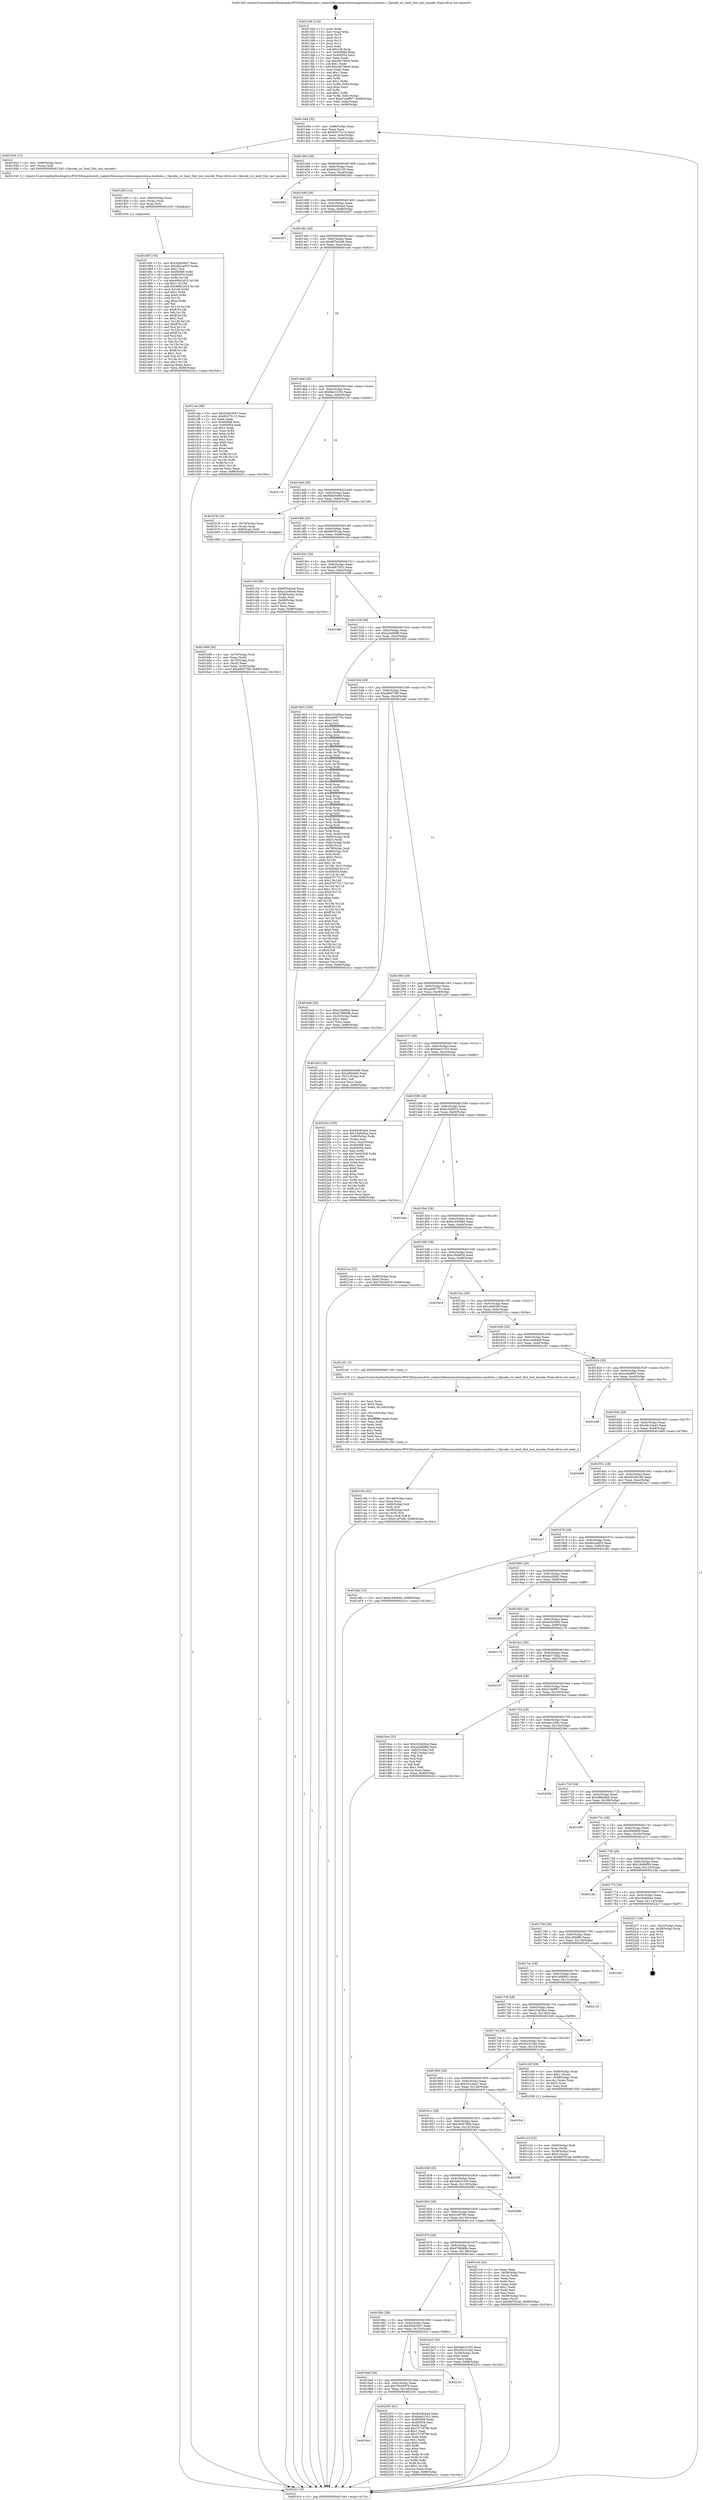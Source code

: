 digraph "0x4013d0" {
  label = "0x4013d0 (/mnt/c/Users/mathe/Desktop/tcc/POCII/binaries/extr_radare2librasmarchxtensagnuxtensa-modules.c_Opcode_rsr_lend_Slot_inst_encode_Final-ollvm.out::main(0))"
  labelloc = "t"
  node[shape=record]

  Entry [label="",width=0.3,height=0.3,shape=circle,fillcolor=black,style=filled]
  "0x401444" [label="{
     0x401444 [32]\l
     | [instrs]\l
     &nbsp;&nbsp;0x401444 \<+6\>: mov -0x88(%rbp),%eax\l
     &nbsp;&nbsp;0x40144a \<+2\>: mov %eax,%ecx\l
     &nbsp;&nbsp;0x40144c \<+6\>: sub $0x82475115,%ecx\l
     &nbsp;&nbsp;0x401452 \<+6\>: mov %eax,-0x9c(%rbp)\l
     &nbsp;&nbsp;0x401458 \<+6\>: mov %ecx,-0xa0(%rbp)\l
     &nbsp;&nbsp;0x40145e \<+6\>: je 0000000000401d44 \<main+0x974\>\l
  }"]
  "0x401d44" [label="{
     0x401d44 [12]\l
     | [instrs]\l
     &nbsp;&nbsp;0x401d44 \<+4\>: mov -0x60(%rbp),%rax\l
     &nbsp;&nbsp;0x401d48 \<+3\>: mov (%rax),%rdi\l
     &nbsp;&nbsp;0x401d4b \<+5\>: call 0000000000401240 \<Opcode_rsr_lend_Slot_inst_encode\>\l
     | [calls]\l
     &nbsp;&nbsp;0x401240 \{1\} (/mnt/c/Users/mathe/Desktop/tcc/POCII/binaries/extr_radare2librasmarchxtensagnuxtensa-modules.c_Opcode_rsr_lend_Slot_inst_encode_Final-ollvm.out::Opcode_rsr_lend_Slot_inst_encode)\l
  }"]
  "0x401464" [label="{
     0x401464 [28]\l
     | [instrs]\l
     &nbsp;&nbsp;0x401464 \<+5\>: jmp 0000000000401469 \<main+0x99\>\l
     &nbsp;&nbsp;0x401469 \<+6\>: mov -0x9c(%rbp),%eax\l
     &nbsp;&nbsp;0x40146f \<+5\>: sub $0x83a35150,%eax\l
     &nbsp;&nbsp;0x401474 \<+6\>: mov %eax,-0xa4(%rbp)\l
     &nbsp;&nbsp;0x40147a \<+6\>: je 0000000000402002 \<main+0xc32\>\l
  }"]
  Exit [label="",width=0.3,height=0.3,shape=circle,fillcolor=black,style=filled,peripheries=2]
  "0x402002" [label="{
     0x402002\l
  }", style=dashed]
  "0x401480" [label="{
     0x401480 [28]\l
     | [instrs]\l
     &nbsp;&nbsp;0x401480 \<+5\>: jmp 0000000000401485 \<main+0xb5\>\l
     &nbsp;&nbsp;0x401485 \<+6\>: mov -0x9c(%rbp),%eax\l
     &nbsp;&nbsp;0x40148b \<+5\>: sub $0x83e9cba4,%eax\l
     &nbsp;&nbsp;0x401490 \<+6\>: mov %eax,-0xa8(%rbp)\l
     &nbsp;&nbsp;0x401496 \<+6\>: je 0000000000402407 \<main+0x1037\>\l
  }"]
  "0x4018c4" [label="{
     0x4018c4\l
  }", style=dashed]
  "0x402407" [label="{
     0x402407\l
  }", style=dashed]
  "0x40149c" [label="{
     0x40149c [28]\l
     | [instrs]\l
     &nbsp;&nbsp;0x40149c \<+5\>: jmp 00000000004014a1 \<main+0xd1\>\l
     &nbsp;&nbsp;0x4014a1 \<+6\>: mov -0x9c(%rbp),%eax\l
     &nbsp;&nbsp;0x4014a7 \<+5\>: sub $0x8f7b42e0,%eax\l
     &nbsp;&nbsp;0x4014ac \<+6\>: mov %eax,-0xac(%rbp)\l
     &nbsp;&nbsp;0x4014b2 \<+6\>: je 0000000000401cee \<main+0x91e\>\l
  }"]
  "0x402203" [label="{
     0x402203 [91]\l
     | [instrs]\l
     &nbsp;&nbsp;0x402203 \<+5\>: mov $0x83e9cba4,%eax\l
     &nbsp;&nbsp;0x402208 \<+5\>: mov $0xbbe51553,%ecx\l
     &nbsp;&nbsp;0x40220d \<+7\>: mov 0x405068,%edx\l
     &nbsp;&nbsp;0x402214 \<+7\>: mov 0x405054,%esi\l
     &nbsp;&nbsp;0x40221b \<+2\>: mov %edx,%edi\l
     &nbsp;&nbsp;0x40221d \<+6\>: add $0x1573f796,%edi\l
     &nbsp;&nbsp;0x402223 \<+3\>: sub $0x1,%edi\l
     &nbsp;&nbsp;0x402226 \<+6\>: sub $0x1573f796,%edi\l
     &nbsp;&nbsp;0x40222c \<+3\>: imul %edi,%edx\l
     &nbsp;&nbsp;0x40222f \<+3\>: and $0x1,%edx\l
     &nbsp;&nbsp;0x402232 \<+3\>: cmp $0x0,%edx\l
     &nbsp;&nbsp;0x402235 \<+4\>: sete %r8b\l
     &nbsp;&nbsp;0x402239 \<+3\>: cmp $0xa,%esi\l
     &nbsp;&nbsp;0x40223c \<+4\>: setl %r9b\l
     &nbsp;&nbsp;0x402240 \<+3\>: mov %r8b,%r10b\l
     &nbsp;&nbsp;0x402243 \<+3\>: and %r9b,%r10b\l
     &nbsp;&nbsp;0x402246 \<+3\>: xor %r9b,%r8b\l
     &nbsp;&nbsp;0x402249 \<+3\>: or %r8b,%r10b\l
     &nbsp;&nbsp;0x40224c \<+4\>: test $0x1,%r10b\l
     &nbsp;&nbsp;0x402250 \<+3\>: cmovne %ecx,%eax\l
     &nbsp;&nbsp;0x402253 \<+6\>: mov %eax,-0x88(%rbp)\l
     &nbsp;&nbsp;0x402259 \<+5\>: jmp 000000000040241c \<main+0x104c\>\l
  }"]
  "0x401cee" [label="{
     0x401cee [86]\l
     | [instrs]\l
     &nbsp;&nbsp;0x401cee \<+5\>: mov $0x52bb3647,%eax\l
     &nbsp;&nbsp;0x401cf3 \<+5\>: mov $0x82475115,%ecx\l
     &nbsp;&nbsp;0x401cf8 \<+2\>: xor %edx,%edx\l
     &nbsp;&nbsp;0x401cfa \<+7\>: mov 0x405068,%esi\l
     &nbsp;&nbsp;0x401d01 \<+7\>: mov 0x405054,%edi\l
     &nbsp;&nbsp;0x401d08 \<+3\>: sub $0x1,%edx\l
     &nbsp;&nbsp;0x401d0b \<+3\>: mov %esi,%r8d\l
     &nbsp;&nbsp;0x401d0e \<+3\>: add %edx,%r8d\l
     &nbsp;&nbsp;0x401d11 \<+4\>: imul %r8d,%esi\l
     &nbsp;&nbsp;0x401d15 \<+3\>: and $0x1,%esi\l
     &nbsp;&nbsp;0x401d18 \<+3\>: cmp $0x0,%esi\l
     &nbsp;&nbsp;0x401d1b \<+4\>: sete %r9b\l
     &nbsp;&nbsp;0x401d1f \<+3\>: cmp $0xa,%edi\l
     &nbsp;&nbsp;0x401d22 \<+4\>: setl %r10b\l
     &nbsp;&nbsp;0x401d26 \<+3\>: mov %r9b,%r11b\l
     &nbsp;&nbsp;0x401d29 \<+3\>: and %r10b,%r11b\l
     &nbsp;&nbsp;0x401d2c \<+3\>: xor %r10b,%r9b\l
     &nbsp;&nbsp;0x401d2f \<+3\>: or %r9b,%r11b\l
     &nbsp;&nbsp;0x401d32 \<+4\>: test $0x1,%r11b\l
     &nbsp;&nbsp;0x401d36 \<+3\>: cmovne %ecx,%eax\l
     &nbsp;&nbsp;0x401d39 \<+6\>: mov %eax,-0x88(%rbp)\l
     &nbsp;&nbsp;0x401d3f \<+5\>: jmp 000000000040241c \<main+0x104c\>\l
  }"]
  "0x4014b8" [label="{
     0x4014b8 [28]\l
     | [instrs]\l
     &nbsp;&nbsp;0x4014b8 \<+5\>: jmp 00000000004014bd \<main+0xed\>\l
     &nbsp;&nbsp;0x4014bd \<+6\>: mov -0x9c(%rbp),%eax\l
     &nbsp;&nbsp;0x4014c3 \<+5\>: sub $0x9ab12352,%eax\l
     &nbsp;&nbsp;0x4014c8 \<+6\>: mov %eax,-0xb0(%rbp)\l
     &nbsp;&nbsp;0x4014ce \<+6\>: je 0000000000402116 \<main+0xd46\>\l
  }"]
  "0x4018a8" [label="{
     0x4018a8 [28]\l
     | [instrs]\l
     &nbsp;&nbsp;0x4018a8 \<+5\>: jmp 00000000004018ad \<main+0x4dd\>\l
     &nbsp;&nbsp;0x4018ad \<+6\>: mov -0x9c(%rbp),%eax\l
     &nbsp;&nbsp;0x4018b3 \<+5\>: sub $0x7843d479,%eax\l
     &nbsp;&nbsp;0x4018b8 \<+6\>: mov %eax,-0x140(%rbp)\l
     &nbsp;&nbsp;0x4018be \<+6\>: je 0000000000402203 \<main+0xe33\>\l
  }"]
  "0x402116" [label="{
     0x402116\l
  }", style=dashed]
  "0x4014d4" [label="{
     0x4014d4 [28]\l
     | [instrs]\l
     &nbsp;&nbsp;0x4014d4 \<+5\>: jmp 00000000004014d9 \<main+0x109\>\l
     &nbsp;&nbsp;0x4014d9 \<+6\>: mov -0x9c(%rbp),%eax\l
     &nbsp;&nbsp;0x4014df \<+5\>: sub $0x9b830e66,%eax\l
     &nbsp;&nbsp;0x4014e4 \<+6\>: mov %eax,-0xb4(%rbp)\l
     &nbsp;&nbsp;0x4014ea \<+6\>: je 0000000000401b78 \<main+0x7a8\>\l
  }"]
  "0x40233c" [label="{
     0x40233c\l
  }", style=dashed]
  "0x401b78" [label="{
     0x401b78 [16]\l
     | [instrs]\l
     &nbsp;&nbsp;0x401b78 \<+4\>: mov -0x78(%rbp),%rax\l
     &nbsp;&nbsp;0x401b7c \<+3\>: mov (%rax),%rax\l
     &nbsp;&nbsp;0x401b7f \<+4\>: mov 0x8(%rax),%rdi\l
     &nbsp;&nbsp;0x401b83 \<+5\>: call 0000000000401060 \<atoi@plt\>\l
     | [calls]\l
     &nbsp;&nbsp;0x401060 \{1\} (unknown)\l
  }"]
  "0x4014f0" [label="{
     0x4014f0 [28]\l
     | [instrs]\l
     &nbsp;&nbsp;0x4014f0 \<+5\>: jmp 00000000004014f5 \<main+0x125\>\l
     &nbsp;&nbsp;0x4014f5 \<+6\>: mov -0x9c(%rbp),%eax\l
     &nbsp;&nbsp;0x4014fb \<+5\>: sub $0x9bf761ab,%eax\l
     &nbsp;&nbsp;0x401500 \<+6\>: mov %eax,-0xb8(%rbp)\l
     &nbsp;&nbsp;0x401506 \<+6\>: je 0000000000401c3d \<main+0x86d\>\l
  }"]
  "0x401d5f" [label="{
     0x401d5f [155]\l
     | [instrs]\l
     &nbsp;&nbsp;0x401d5f \<+5\>: mov $0x52bb3647,%ecx\l
     &nbsp;&nbsp;0x401d64 \<+5\>: mov $0xdb2ca953,%edx\l
     &nbsp;&nbsp;0x401d69 \<+3\>: mov $0x1,%sil\l
     &nbsp;&nbsp;0x401d6c \<+8\>: mov 0x405068,%r8d\l
     &nbsp;&nbsp;0x401d74 \<+8\>: mov 0x405054,%r9d\l
     &nbsp;&nbsp;0x401d7c \<+3\>: mov %r8d,%r10d\l
     &nbsp;&nbsp;0x401d7f \<+7\>: sub $0x490b2d15,%r10d\l
     &nbsp;&nbsp;0x401d86 \<+4\>: sub $0x1,%r10d\l
     &nbsp;&nbsp;0x401d8a \<+7\>: add $0x490b2d15,%r10d\l
     &nbsp;&nbsp;0x401d91 \<+4\>: imul %r10d,%r8d\l
     &nbsp;&nbsp;0x401d95 \<+4\>: and $0x1,%r8d\l
     &nbsp;&nbsp;0x401d99 \<+4\>: cmp $0x0,%r8d\l
     &nbsp;&nbsp;0x401d9d \<+4\>: sete %r11b\l
     &nbsp;&nbsp;0x401da1 \<+4\>: cmp $0xa,%r9d\l
     &nbsp;&nbsp;0x401da5 \<+3\>: setl %bl\l
     &nbsp;&nbsp;0x401da8 \<+3\>: mov %r11b,%r14b\l
     &nbsp;&nbsp;0x401dab \<+4\>: xor $0xff,%r14b\l
     &nbsp;&nbsp;0x401daf \<+3\>: mov %bl,%r15b\l
     &nbsp;&nbsp;0x401db2 \<+4\>: xor $0xff,%r15b\l
     &nbsp;&nbsp;0x401db6 \<+4\>: xor $0x1,%sil\l
     &nbsp;&nbsp;0x401dba \<+3\>: mov %r14b,%r12b\l
     &nbsp;&nbsp;0x401dbd \<+4\>: and $0xff,%r12b\l
     &nbsp;&nbsp;0x401dc1 \<+3\>: and %sil,%r11b\l
     &nbsp;&nbsp;0x401dc4 \<+3\>: mov %r15b,%r13b\l
     &nbsp;&nbsp;0x401dc7 \<+4\>: and $0xff,%r13b\l
     &nbsp;&nbsp;0x401dcb \<+3\>: and %sil,%bl\l
     &nbsp;&nbsp;0x401dce \<+3\>: or %r11b,%r12b\l
     &nbsp;&nbsp;0x401dd1 \<+3\>: or %bl,%r13b\l
     &nbsp;&nbsp;0x401dd4 \<+3\>: xor %r13b,%r12b\l
     &nbsp;&nbsp;0x401dd7 \<+3\>: or %r15b,%r14b\l
     &nbsp;&nbsp;0x401dda \<+4\>: xor $0xff,%r14b\l
     &nbsp;&nbsp;0x401dde \<+4\>: or $0x1,%sil\l
     &nbsp;&nbsp;0x401de2 \<+3\>: and %sil,%r14b\l
     &nbsp;&nbsp;0x401de5 \<+3\>: or %r14b,%r12b\l
     &nbsp;&nbsp;0x401de8 \<+4\>: test $0x1,%r12b\l
     &nbsp;&nbsp;0x401dec \<+3\>: cmovne %edx,%ecx\l
     &nbsp;&nbsp;0x401def \<+6\>: mov %ecx,-0x88(%rbp)\l
     &nbsp;&nbsp;0x401df5 \<+5\>: jmp 000000000040241c \<main+0x104c\>\l
  }"]
  "0x401c3d" [label="{
     0x401c3d [36]\l
     | [instrs]\l
     &nbsp;&nbsp;0x401c3d \<+5\>: mov $0x8f7b42e0,%eax\l
     &nbsp;&nbsp;0x401c42 \<+5\>: mov $0xcc2e84e8,%ecx\l
     &nbsp;&nbsp;0x401c47 \<+4\>: mov -0x58(%rbp),%rdx\l
     &nbsp;&nbsp;0x401c4b \<+2\>: mov (%rdx),%esi\l
     &nbsp;&nbsp;0x401c4d \<+4\>: mov -0x68(%rbp),%rdx\l
     &nbsp;&nbsp;0x401c51 \<+2\>: cmp (%rdx),%esi\l
     &nbsp;&nbsp;0x401c53 \<+3\>: cmovl %ecx,%eax\l
     &nbsp;&nbsp;0x401c56 \<+6\>: mov %eax,-0x88(%rbp)\l
     &nbsp;&nbsp;0x401c5c \<+5\>: jmp 000000000040241c \<main+0x104c\>\l
  }"]
  "0x40150c" [label="{
     0x40150c [28]\l
     | [instrs]\l
     &nbsp;&nbsp;0x40150c \<+5\>: jmp 0000000000401511 \<main+0x141\>\l
     &nbsp;&nbsp;0x401511 \<+6\>: mov -0x9c(%rbp),%eax\l
     &nbsp;&nbsp;0x401517 \<+5\>: sub $0xa0f75f31,%eax\l
     &nbsp;&nbsp;0x40151c \<+6\>: mov %eax,-0xbc(%rbp)\l
     &nbsp;&nbsp;0x401522 \<+6\>: je 0000000000401fd8 \<main+0xc08\>\l
  }"]
  "0x401d50" [label="{
     0x401d50 [15]\l
     | [instrs]\l
     &nbsp;&nbsp;0x401d50 \<+4\>: mov -0x60(%rbp),%rax\l
     &nbsp;&nbsp;0x401d54 \<+3\>: mov (%rax),%rax\l
     &nbsp;&nbsp;0x401d57 \<+3\>: mov %rax,%rdi\l
     &nbsp;&nbsp;0x401d5a \<+5\>: call 0000000000401030 \<free@plt\>\l
     | [calls]\l
     &nbsp;&nbsp;0x401030 \{1\} (unknown)\l
  }"]
  "0x401fd8" [label="{
     0x401fd8\l
  }", style=dashed]
  "0x401528" [label="{
     0x401528 [28]\l
     | [instrs]\l
     &nbsp;&nbsp;0x401528 \<+5\>: jmp 000000000040152d \<main+0x15d\>\l
     &nbsp;&nbsp;0x40152d \<+6\>: mov -0x9c(%rbp),%eax\l
     &nbsp;&nbsp;0x401533 \<+5\>: sub $0xa2e0fd89,%eax\l
     &nbsp;&nbsp;0x401538 \<+6\>: mov %eax,-0xc0(%rbp)\l
     &nbsp;&nbsp;0x40153e \<+6\>: je 0000000000401903 \<main+0x533\>\l
  }"]
  "0x401c9a" [label="{
     0x401c9a [42]\l
     | [instrs]\l
     &nbsp;&nbsp;0x401c9a \<+6\>: mov -0x148(%rbp),%ecx\l
     &nbsp;&nbsp;0x401ca0 \<+3\>: imul %eax,%ecx\l
     &nbsp;&nbsp;0x401ca3 \<+4\>: mov -0x60(%rbp),%r8\l
     &nbsp;&nbsp;0x401ca7 \<+3\>: mov (%r8),%r8\l
     &nbsp;&nbsp;0x401caa \<+4\>: mov -0x58(%rbp),%r9\l
     &nbsp;&nbsp;0x401cae \<+3\>: movslq (%r9),%r9\l
     &nbsp;&nbsp;0x401cb1 \<+4\>: mov %ecx,(%r8,%r9,4)\l
     &nbsp;&nbsp;0x401cb5 \<+10\>: movl $0x414f70fd,-0x88(%rbp)\l
     &nbsp;&nbsp;0x401cbf \<+5\>: jmp 000000000040241c \<main+0x104c\>\l
  }"]
  "0x401903" [label="{
     0x401903 [336]\l
     | [instrs]\l
     &nbsp;&nbsp;0x401903 \<+5\>: mov $0x223a59ca,%eax\l
     &nbsp;&nbsp;0x401908 \<+5\>: mov $0xae08775c,%ecx\l
     &nbsp;&nbsp;0x40190d \<+2\>: mov $0x1,%dl\l
     &nbsp;&nbsp;0x40190f \<+3\>: mov %rsp,%rsi\l
     &nbsp;&nbsp;0x401912 \<+4\>: add $0xfffffffffffffff0,%rsi\l
     &nbsp;&nbsp;0x401916 \<+3\>: mov %rsi,%rsp\l
     &nbsp;&nbsp;0x401919 \<+4\>: mov %rsi,-0x80(%rbp)\l
     &nbsp;&nbsp;0x40191d \<+3\>: mov %rsp,%rsi\l
     &nbsp;&nbsp;0x401920 \<+4\>: add $0xfffffffffffffff0,%rsi\l
     &nbsp;&nbsp;0x401924 \<+3\>: mov %rsi,%rsp\l
     &nbsp;&nbsp;0x401927 \<+3\>: mov %rsp,%rdi\l
     &nbsp;&nbsp;0x40192a \<+4\>: add $0xfffffffffffffff0,%rdi\l
     &nbsp;&nbsp;0x40192e \<+3\>: mov %rdi,%rsp\l
     &nbsp;&nbsp;0x401931 \<+4\>: mov %rdi,-0x78(%rbp)\l
     &nbsp;&nbsp;0x401935 \<+3\>: mov %rsp,%rdi\l
     &nbsp;&nbsp;0x401938 \<+4\>: add $0xfffffffffffffff0,%rdi\l
     &nbsp;&nbsp;0x40193c \<+3\>: mov %rdi,%rsp\l
     &nbsp;&nbsp;0x40193f \<+4\>: mov %rdi,-0x70(%rbp)\l
     &nbsp;&nbsp;0x401943 \<+3\>: mov %rsp,%rdi\l
     &nbsp;&nbsp;0x401946 \<+4\>: add $0xfffffffffffffff0,%rdi\l
     &nbsp;&nbsp;0x40194a \<+3\>: mov %rdi,%rsp\l
     &nbsp;&nbsp;0x40194d \<+4\>: mov %rdi,-0x68(%rbp)\l
     &nbsp;&nbsp;0x401951 \<+3\>: mov %rsp,%rdi\l
     &nbsp;&nbsp;0x401954 \<+4\>: add $0xfffffffffffffff0,%rdi\l
     &nbsp;&nbsp;0x401958 \<+3\>: mov %rdi,%rsp\l
     &nbsp;&nbsp;0x40195b \<+4\>: mov %rdi,-0x60(%rbp)\l
     &nbsp;&nbsp;0x40195f \<+3\>: mov %rsp,%rdi\l
     &nbsp;&nbsp;0x401962 \<+4\>: add $0xfffffffffffffff0,%rdi\l
     &nbsp;&nbsp;0x401966 \<+3\>: mov %rdi,%rsp\l
     &nbsp;&nbsp;0x401969 \<+4\>: mov %rdi,-0x58(%rbp)\l
     &nbsp;&nbsp;0x40196d \<+3\>: mov %rsp,%rdi\l
     &nbsp;&nbsp;0x401970 \<+4\>: add $0xfffffffffffffff0,%rdi\l
     &nbsp;&nbsp;0x401974 \<+3\>: mov %rdi,%rsp\l
     &nbsp;&nbsp;0x401977 \<+4\>: mov %rdi,-0x50(%rbp)\l
     &nbsp;&nbsp;0x40197b \<+3\>: mov %rsp,%rdi\l
     &nbsp;&nbsp;0x40197e \<+4\>: add $0xfffffffffffffff0,%rdi\l
     &nbsp;&nbsp;0x401982 \<+3\>: mov %rdi,%rsp\l
     &nbsp;&nbsp;0x401985 \<+4\>: mov %rdi,-0x48(%rbp)\l
     &nbsp;&nbsp;0x401989 \<+3\>: mov %rsp,%rdi\l
     &nbsp;&nbsp;0x40198c \<+4\>: add $0xfffffffffffffff0,%rdi\l
     &nbsp;&nbsp;0x401990 \<+3\>: mov %rdi,%rsp\l
     &nbsp;&nbsp;0x401993 \<+4\>: mov %rdi,-0x40(%rbp)\l
     &nbsp;&nbsp;0x401997 \<+4\>: mov -0x80(%rbp),%rdi\l
     &nbsp;&nbsp;0x40199b \<+6\>: movl $0x0,(%rdi)\l
     &nbsp;&nbsp;0x4019a1 \<+7\>: mov -0x8c(%rbp),%r8d\l
     &nbsp;&nbsp;0x4019a8 \<+3\>: mov %r8d,(%rsi)\l
     &nbsp;&nbsp;0x4019ab \<+4\>: mov -0x78(%rbp),%rdi\l
     &nbsp;&nbsp;0x4019af \<+7\>: mov -0x98(%rbp),%r9\l
     &nbsp;&nbsp;0x4019b6 \<+3\>: mov %r9,(%rdi)\l
     &nbsp;&nbsp;0x4019b9 \<+3\>: cmpl $0x2,(%rsi)\l
     &nbsp;&nbsp;0x4019bc \<+4\>: setne %r10b\l
     &nbsp;&nbsp;0x4019c0 \<+4\>: and $0x1,%r10b\l
     &nbsp;&nbsp;0x4019c4 \<+4\>: mov %r10b,-0x31(%rbp)\l
     &nbsp;&nbsp;0x4019c8 \<+8\>: mov 0x405068,%r11d\l
     &nbsp;&nbsp;0x4019d0 \<+7\>: mov 0x405054,%ebx\l
     &nbsp;&nbsp;0x4019d7 \<+3\>: mov %r11d,%r14d\l
     &nbsp;&nbsp;0x4019da \<+7\>: sub $0xd7677317,%r14d\l
     &nbsp;&nbsp;0x4019e1 \<+4\>: sub $0x1,%r14d\l
     &nbsp;&nbsp;0x4019e5 \<+7\>: add $0xd7677317,%r14d\l
     &nbsp;&nbsp;0x4019ec \<+4\>: imul %r14d,%r11d\l
     &nbsp;&nbsp;0x4019f0 \<+4\>: and $0x1,%r11d\l
     &nbsp;&nbsp;0x4019f4 \<+4\>: cmp $0x0,%r11d\l
     &nbsp;&nbsp;0x4019f8 \<+4\>: sete %r10b\l
     &nbsp;&nbsp;0x4019fc \<+3\>: cmp $0xa,%ebx\l
     &nbsp;&nbsp;0x4019ff \<+4\>: setl %r15b\l
     &nbsp;&nbsp;0x401a03 \<+3\>: mov %r10b,%r12b\l
     &nbsp;&nbsp;0x401a06 \<+4\>: xor $0xff,%r12b\l
     &nbsp;&nbsp;0x401a0a \<+3\>: mov %r15b,%r13b\l
     &nbsp;&nbsp;0x401a0d \<+4\>: xor $0xff,%r13b\l
     &nbsp;&nbsp;0x401a11 \<+3\>: xor $0x0,%dl\l
     &nbsp;&nbsp;0x401a14 \<+3\>: mov %r12b,%sil\l
     &nbsp;&nbsp;0x401a17 \<+4\>: and $0x0,%sil\l
     &nbsp;&nbsp;0x401a1b \<+3\>: and %dl,%r10b\l
     &nbsp;&nbsp;0x401a1e \<+3\>: mov %r13b,%dil\l
     &nbsp;&nbsp;0x401a21 \<+4\>: and $0x0,%dil\l
     &nbsp;&nbsp;0x401a25 \<+3\>: and %dl,%r15b\l
     &nbsp;&nbsp;0x401a28 \<+3\>: or %r10b,%sil\l
     &nbsp;&nbsp;0x401a2b \<+3\>: or %r15b,%dil\l
     &nbsp;&nbsp;0x401a2e \<+3\>: xor %dil,%sil\l
     &nbsp;&nbsp;0x401a31 \<+3\>: or %r13b,%r12b\l
     &nbsp;&nbsp;0x401a34 \<+4\>: xor $0xff,%r12b\l
     &nbsp;&nbsp;0x401a38 \<+3\>: or $0x0,%dl\l
     &nbsp;&nbsp;0x401a3b \<+3\>: and %dl,%r12b\l
     &nbsp;&nbsp;0x401a3e \<+3\>: or %r12b,%sil\l
     &nbsp;&nbsp;0x401a41 \<+4\>: test $0x1,%sil\l
     &nbsp;&nbsp;0x401a45 \<+3\>: cmovne %ecx,%eax\l
     &nbsp;&nbsp;0x401a48 \<+6\>: mov %eax,-0x88(%rbp)\l
     &nbsp;&nbsp;0x401a4e \<+5\>: jmp 000000000040241c \<main+0x104c\>\l
  }"]
  "0x401544" [label="{
     0x401544 [28]\l
     | [instrs]\l
     &nbsp;&nbsp;0x401544 \<+5\>: jmp 0000000000401549 \<main+0x179\>\l
     &nbsp;&nbsp;0x401549 \<+6\>: mov -0x9c(%rbp),%eax\l
     &nbsp;&nbsp;0x40154f \<+5\>: sub $0xa96075f0,%eax\l
     &nbsp;&nbsp;0x401554 \<+6\>: mov %eax,-0xc4(%rbp)\l
     &nbsp;&nbsp;0x40155a \<+6\>: je 0000000000401ba6 \<main+0x7d6\>\l
  }"]
  "0x401c66" [label="{
     0x401c66 [52]\l
     | [instrs]\l
     &nbsp;&nbsp;0x401c66 \<+2\>: xor %ecx,%ecx\l
     &nbsp;&nbsp;0x401c68 \<+5\>: mov $0x2,%edx\l
     &nbsp;&nbsp;0x401c6d \<+6\>: mov %edx,-0x144(%rbp)\l
     &nbsp;&nbsp;0x401c73 \<+1\>: cltd\l
     &nbsp;&nbsp;0x401c74 \<+6\>: mov -0x144(%rbp),%esi\l
     &nbsp;&nbsp;0x401c7a \<+2\>: idiv %esi\l
     &nbsp;&nbsp;0x401c7c \<+6\>: imul $0xfffffffe,%edx,%edx\l
     &nbsp;&nbsp;0x401c82 \<+2\>: mov %ecx,%edi\l
     &nbsp;&nbsp;0x401c84 \<+2\>: sub %edx,%edi\l
     &nbsp;&nbsp;0x401c86 \<+2\>: mov %ecx,%edx\l
     &nbsp;&nbsp;0x401c88 \<+3\>: sub $0x1,%edx\l
     &nbsp;&nbsp;0x401c8b \<+2\>: add %edx,%edi\l
     &nbsp;&nbsp;0x401c8d \<+2\>: sub %edi,%ecx\l
     &nbsp;&nbsp;0x401c8f \<+6\>: mov %ecx,-0x148(%rbp)\l
     &nbsp;&nbsp;0x401c95 \<+5\>: call 0000000000401160 \<next_i\>\l
     | [calls]\l
     &nbsp;&nbsp;0x401160 \{1\} (/mnt/c/Users/mathe/Desktop/tcc/POCII/binaries/extr_radare2librasmarchxtensagnuxtensa-modules.c_Opcode_rsr_lend_Slot_inst_encode_Final-ollvm.out::next_i)\l
  }"]
  "0x401ba6" [label="{
     0x401ba6 [30]\l
     | [instrs]\l
     &nbsp;&nbsp;0x401ba6 \<+5\>: mov $0xc20a9f34,%eax\l
     &nbsp;&nbsp;0x401bab \<+5\>: mov $0x478fb88b,%ecx\l
     &nbsp;&nbsp;0x401bb0 \<+3\>: mov -0x30(%rbp),%edx\l
     &nbsp;&nbsp;0x401bb3 \<+3\>: cmp $0x1,%edx\l
     &nbsp;&nbsp;0x401bb6 \<+3\>: cmovl %ecx,%eax\l
     &nbsp;&nbsp;0x401bb9 \<+6\>: mov %eax,-0x88(%rbp)\l
     &nbsp;&nbsp;0x401bbf \<+5\>: jmp 000000000040241c \<main+0x104c\>\l
  }"]
  "0x401560" [label="{
     0x401560 [28]\l
     | [instrs]\l
     &nbsp;&nbsp;0x401560 \<+5\>: jmp 0000000000401565 \<main+0x195\>\l
     &nbsp;&nbsp;0x401565 \<+6\>: mov -0x9c(%rbp),%eax\l
     &nbsp;&nbsp;0x40156b \<+5\>: sub $0xae08775c,%eax\l
     &nbsp;&nbsp;0x401570 \<+6\>: mov %eax,-0xc8(%rbp)\l
     &nbsp;&nbsp;0x401576 \<+6\>: je 0000000000401a53 \<main+0x683\>\l
  }"]
  "0x401c1d" [label="{
     0x401c1d [32]\l
     | [instrs]\l
     &nbsp;&nbsp;0x401c1d \<+4\>: mov -0x60(%rbp),%rdi\l
     &nbsp;&nbsp;0x401c21 \<+3\>: mov %rax,(%rdi)\l
     &nbsp;&nbsp;0x401c24 \<+4\>: mov -0x58(%rbp),%rax\l
     &nbsp;&nbsp;0x401c28 \<+6\>: movl $0x0,(%rax)\l
     &nbsp;&nbsp;0x401c2e \<+10\>: movl $0x9bf761ab,-0x88(%rbp)\l
     &nbsp;&nbsp;0x401c38 \<+5\>: jmp 000000000040241c \<main+0x104c\>\l
  }"]
  "0x401a53" [label="{
     0x401a53 [30]\l
     | [instrs]\l
     &nbsp;&nbsp;0x401a53 \<+5\>: mov $0x9b830e66,%eax\l
     &nbsp;&nbsp;0x401a58 \<+5\>: mov $0x269d4b9,%ecx\l
     &nbsp;&nbsp;0x401a5d \<+3\>: mov -0x31(%rbp),%dl\l
     &nbsp;&nbsp;0x401a60 \<+3\>: test $0x1,%dl\l
     &nbsp;&nbsp;0x401a63 \<+3\>: cmovne %ecx,%eax\l
     &nbsp;&nbsp;0x401a66 \<+6\>: mov %eax,-0x88(%rbp)\l
     &nbsp;&nbsp;0x401a6c \<+5\>: jmp 000000000040241c \<main+0x104c\>\l
  }"]
  "0x40157c" [label="{
     0x40157c [28]\l
     | [instrs]\l
     &nbsp;&nbsp;0x40157c \<+5\>: jmp 0000000000401581 \<main+0x1b1\>\l
     &nbsp;&nbsp;0x401581 \<+6\>: mov -0x9c(%rbp),%eax\l
     &nbsp;&nbsp;0x401587 \<+5\>: sub $0xbbe51553,%eax\l
     &nbsp;&nbsp;0x40158c \<+6\>: mov %eax,-0xcc(%rbp)\l
     &nbsp;&nbsp;0x401592 \<+6\>: je 000000000040225e \<main+0xe8e\>\l
  }"]
  "0x40188c" [label="{
     0x40188c [28]\l
     | [instrs]\l
     &nbsp;&nbsp;0x40188c \<+5\>: jmp 0000000000401891 \<main+0x4c1\>\l
     &nbsp;&nbsp;0x401891 \<+6\>: mov -0x9c(%rbp),%eax\l
     &nbsp;&nbsp;0x401897 \<+5\>: sub $0x52bb3647,%eax\l
     &nbsp;&nbsp;0x40189c \<+6\>: mov %eax,-0x13c(%rbp)\l
     &nbsp;&nbsp;0x4018a2 \<+6\>: je 000000000040233c \<main+0xf6c\>\l
  }"]
  "0x40225e" [label="{
     0x40225e [105]\l
     | [instrs]\l
     &nbsp;&nbsp;0x40225e \<+5\>: mov $0x83e9cba4,%eax\l
     &nbsp;&nbsp;0x402263 \<+5\>: mov $0x19a8d0ae,%ecx\l
     &nbsp;&nbsp;0x402268 \<+4\>: mov -0x80(%rbp),%rdx\l
     &nbsp;&nbsp;0x40226c \<+2\>: mov (%rdx),%esi\l
     &nbsp;&nbsp;0x40226e \<+3\>: mov %esi,-0x2c(%rbp)\l
     &nbsp;&nbsp;0x402271 \<+7\>: mov 0x405068,%esi\l
     &nbsp;&nbsp;0x402278 \<+7\>: mov 0x405054,%edi\l
     &nbsp;&nbsp;0x40227f \<+3\>: mov %esi,%r8d\l
     &nbsp;&nbsp;0x402282 \<+7\>: add $0x7e443358,%r8d\l
     &nbsp;&nbsp;0x402289 \<+4\>: sub $0x1,%r8d\l
     &nbsp;&nbsp;0x40228d \<+7\>: sub $0x7e443358,%r8d\l
     &nbsp;&nbsp;0x402294 \<+4\>: imul %r8d,%esi\l
     &nbsp;&nbsp;0x402298 \<+3\>: and $0x1,%esi\l
     &nbsp;&nbsp;0x40229b \<+3\>: cmp $0x0,%esi\l
     &nbsp;&nbsp;0x40229e \<+4\>: sete %r9b\l
     &nbsp;&nbsp;0x4022a2 \<+3\>: cmp $0xa,%edi\l
     &nbsp;&nbsp;0x4022a5 \<+4\>: setl %r10b\l
     &nbsp;&nbsp;0x4022a9 \<+3\>: mov %r9b,%r11b\l
     &nbsp;&nbsp;0x4022ac \<+3\>: and %r10b,%r11b\l
     &nbsp;&nbsp;0x4022af \<+3\>: xor %r10b,%r9b\l
     &nbsp;&nbsp;0x4022b2 \<+3\>: or %r9b,%r11b\l
     &nbsp;&nbsp;0x4022b5 \<+4\>: test $0x1,%r11b\l
     &nbsp;&nbsp;0x4022b9 \<+3\>: cmovne %ecx,%eax\l
     &nbsp;&nbsp;0x4022bc \<+6\>: mov %eax,-0x88(%rbp)\l
     &nbsp;&nbsp;0x4022c2 \<+5\>: jmp 000000000040241c \<main+0x104c\>\l
  }"]
  "0x401598" [label="{
     0x401598 [28]\l
     | [instrs]\l
     &nbsp;&nbsp;0x401598 \<+5\>: jmp 000000000040159d \<main+0x1cd\>\l
     &nbsp;&nbsp;0x40159d \<+6\>: mov -0x9c(%rbp),%eax\l
     &nbsp;&nbsp;0x4015a3 \<+5\>: sub $0xbc20401d,%eax\l
     &nbsp;&nbsp;0x4015a8 \<+6\>: mov %eax,-0xd0(%rbp)\l
     &nbsp;&nbsp;0x4015ae \<+6\>: je 0000000000401e6a \<main+0xa9a\>\l
  }"]
  "0x401be2" [label="{
     0x401be2 [30]\l
     | [instrs]\l
     &nbsp;&nbsp;0x401be2 \<+5\>: mov $0x9ab12352,%eax\l
     &nbsp;&nbsp;0x401be7 \<+5\>: mov $0x302313d2,%ecx\l
     &nbsp;&nbsp;0x401bec \<+3\>: mov -0x30(%rbp),%edx\l
     &nbsp;&nbsp;0x401bef \<+3\>: cmp $0x0,%edx\l
     &nbsp;&nbsp;0x401bf2 \<+3\>: cmove %ecx,%eax\l
     &nbsp;&nbsp;0x401bf5 \<+6\>: mov %eax,-0x88(%rbp)\l
     &nbsp;&nbsp;0x401bfb \<+5\>: jmp 000000000040241c \<main+0x104c\>\l
  }"]
  "0x401e6a" [label="{
     0x401e6a\l
  }", style=dashed]
  "0x4015b4" [label="{
     0x4015b4 [28]\l
     | [instrs]\l
     &nbsp;&nbsp;0x4015b4 \<+5\>: jmp 00000000004015b9 \<main+0x1e9\>\l
     &nbsp;&nbsp;0x4015b9 \<+6\>: mov -0x9c(%rbp),%eax\l
     &nbsp;&nbsp;0x4015bf \<+5\>: sub $0xbc45084d,%eax\l
     &nbsp;&nbsp;0x4015c4 \<+6\>: mov %eax,-0xd4(%rbp)\l
     &nbsp;&nbsp;0x4015ca \<+6\>: je 00000000004021ea \<main+0xe1a\>\l
  }"]
  "0x401870" [label="{
     0x401870 [28]\l
     | [instrs]\l
     &nbsp;&nbsp;0x401870 \<+5\>: jmp 0000000000401875 \<main+0x4a5\>\l
     &nbsp;&nbsp;0x401875 \<+6\>: mov -0x9c(%rbp),%eax\l
     &nbsp;&nbsp;0x40187b \<+5\>: sub $0x478fb88b,%eax\l
     &nbsp;&nbsp;0x401880 \<+6\>: mov %eax,-0x138(%rbp)\l
     &nbsp;&nbsp;0x401886 \<+6\>: je 0000000000401be2 \<main+0x812\>\l
  }"]
  "0x4021ea" [label="{
     0x4021ea [25]\l
     | [instrs]\l
     &nbsp;&nbsp;0x4021ea \<+4\>: mov -0x80(%rbp),%rax\l
     &nbsp;&nbsp;0x4021ee \<+6\>: movl $0x0,(%rax)\l
     &nbsp;&nbsp;0x4021f4 \<+10\>: movl $0x7843d479,-0x88(%rbp)\l
     &nbsp;&nbsp;0x4021fe \<+5\>: jmp 000000000040241c \<main+0x104c\>\l
  }"]
  "0x4015d0" [label="{
     0x4015d0 [28]\l
     | [instrs]\l
     &nbsp;&nbsp;0x4015d0 \<+5\>: jmp 00000000004015d5 \<main+0x205\>\l
     &nbsp;&nbsp;0x4015d5 \<+6\>: mov -0x9c(%rbp),%eax\l
     &nbsp;&nbsp;0x4015db \<+5\>: sub $0xc20a9f34,%eax\l
     &nbsp;&nbsp;0x4015e0 \<+6\>: mov %eax,-0xd8(%rbp)\l
     &nbsp;&nbsp;0x4015e6 \<+6\>: je 0000000000401bc4 \<main+0x7f4\>\l
  }"]
  "0x401cc4" [label="{
     0x401cc4 [42]\l
     | [instrs]\l
     &nbsp;&nbsp;0x401cc4 \<+2\>: xor %eax,%eax\l
     &nbsp;&nbsp;0x401cc6 \<+4\>: mov -0x58(%rbp),%rcx\l
     &nbsp;&nbsp;0x401cca \<+2\>: mov (%rcx),%edx\l
     &nbsp;&nbsp;0x401ccc \<+2\>: mov %eax,%esi\l
     &nbsp;&nbsp;0x401cce \<+2\>: sub %edx,%esi\l
     &nbsp;&nbsp;0x401cd0 \<+2\>: mov %eax,%edx\l
     &nbsp;&nbsp;0x401cd2 \<+3\>: sub $0x1,%edx\l
     &nbsp;&nbsp;0x401cd5 \<+2\>: add %edx,%esi\l
     &nbsp;&nbsp;0x401cd7 \<+2\>: sub %esi,%eax\l
     &nbsp;&nbsp;0x401cd9 \<+4\>: mov -0x58(%rbp),%rcx\l
     &nbsp;&nbsp;0x401cdd \<+2\>: mov %eax,(%rcx)\l
     &nbsp;&nbsp;0x401cdf \<+10\>: movl $0x9bf761ab,-0x88(%rbp)\l
     &nbsp;&nbsp;0x401ce9 \<+5\>: jmp 000000000040241c \<main+0x104c\>\l
  }"]
  "0x401bc4" [label="{
     0x401bc4\l
  }", style=dashed]
  "0x4015ec" [label="{
     0x4015ec [28]\l
     | [instrs]\l
     &nbsp;&nbsp;0x4015ec \<+5\>: jmp 00000000004015f1 \<main+0x221\>\l
     &nbsp;&nbsp;0x4015f1 \<+6\>: mov -0x9c(%rbp),%eax\l
     &nbsp;&nbsp;0x4015f7 \<+5\>: sub $0xcaf935f9,%eax\l
     &nbsp;&nbsp;0x4015fc \<+6\>: mov %eax,-0xdc(%rbp)\l
     &nbsp;&nbsp;0x401602 \<+6\>: je 000000000040231e \<main+0xf4e\>\l
  }"]
  "0x401854" [label="{
     0x401854 [28]\l
     | [instrs]\l
     &nbsp;&nbsp;0x401854 \<+5\>: jmp 0000000000401859 \<main+0x489\>\l
     &nbsp;&nbsp;0x401859 \<+6\>: mov -0x9c(%rbp),%eax\l
     &nbsp;&nbsp;0x40185f \<+5\>: sub $0x414f70fd,%eax\l
     &nbsp;&nbsp;0x401864 \<+6\>: mov %eax,-0x134(%rbp)\l
     &nbsp;&nbsp;0x40186a \<+6\>: je 0000000000401cc4 \<main+0x8f4\>\l
  }"]
  "0x40231e" [label="{
     0x40231e\l
  }", style=dashed]
  "0x401608" [label="{
     0x401608 [28]\l
     | [instrs]\l
     &nbsp;&nbsp;0x401608 \<+5\>: jmp 000000000040160d \<main+0x23d\>\l
     &nbsp;&nbsp;0x40160d \<+6\>: mov -0x9c(%rbp),%eax\l
     &nbsp;&nbsp;0x401613 \<+5\>: sub $0xcc2e84e8,%eax\l
     &nbsp;&nbsp;0x401618 \<+6\>: mov %eax,-0xe0(%rbp)\l
     &nbsp;&nbsp;0x40161e \<+6\>: je 0000000000401c61 \<main+0x891\>\l
  }"]
  "0x40208b" [label="{
     0x40208b\l
  }", style=dashed]
  "0x401c61" [label="{
     0x401c61 [5]\l
     | [instrs]\l
     &nbsp;&nbsp;0x401c61 \<+5\>: call 0000000000401160 \<next_i\>\l
     | [calls]\l
     &nbsp;&nbsp;0x401160 \{1\} (/mnt/c/Users/mathe/Desktop/tcc/POCII/binaries/extr_radare2librasmarchxtensagnuxtensa-modules.c_Opcode_rsr_lend_Slot_inst_encode_Final-ollvm.out::next_i)\l
  }"]
  "0x401624" [label="{
     0x401624 [28]\l
     | [instrs]\l
     &nbsp;&nbsp;0x401624 \<+5\>: jmp 0000000000401629 \<main+0x259\>\l
     &nbsp;&nbsp;0x401629 \<+6\>: mov -0x9c(%rbp),%eax\l
     &nbsp;&nbsp;0x40162f \<+5\>: sub $0xce2bdf45,%eax\l
     &nbsp;&nbsp;0x401634 \<+6\>: mov %eax,-0xe4(%rbp)\l
     &nbsp;&nbsp;0x40163a \<+6\>: je 0000000000401e46 \<main+0xa76\>\l
  }"]
  "0x401838" [label="{
     0x401838 [28]\l
     | [instrs]\l
     &nbsp;&nbsp;0x401838 \<+5\>: jmp 000000000040183d \<main+0x46d\>\l
     &nbsp;&nbsp;0x40183d \<+6\>: mov -0x9c(%rbp),%eax\l
     &nbsp;&nbsp;0x401843 \<+5\>: sub $0x3e831439,%eax\l
     &nbsp;&nbsp;0x401848 \<+6\>: mov %eax,-0x130(%rbp)\l
     &nbsp;&nbsp;0x40184e \<+6\>: je 000000000040208b \<main+0xcbb\>\l
  }"]
  "0x401e46" [label="{
     0x401e46\l
  }", style=dashed]
  "0x401640" [label="{
     0x401640 [28]\l
     | [instrs]\l
     &nbsp;&nbsp;0x401640 \<+5\>: jmp 0000000000401645 \<main+0x275\>\l
     &nbsp;&nbsp;0x401645 \<+6\>: mov -0x9c(%rbp),%eax\l
     &nbsp;&nbsp;0x40164b \<+5\>: sub $0xd4c2da43,%eax\l
     &nbsp;&nbsp;0x401650 \<+6\>: mov %eax,-0xe8(%rbp)\l
     &nbsp;&nbsp;0x401656 \<+6\>: je 0000000000401b69 \<main+0x799\>\l
  }"]
  "0x4023f3" [label="{
     0x4023f3\l
  }", style=dashed]
  "0x401b69" [label="{
     0x401b69\l
  }", style=dashed]
  "0x40165c" [label="{
     0x40165c [28]\l
     | [instrs]\l
     &nbsp;&nbsp;0x40165c \<+5\>: jmp 0000000000401661 \<main+0x291\>\l
     &nbsp;&nbsp;0x401661 \<+6\>: mov -0x9c(%rbp),%eax\l
     &nbsp;&nbsp;0x401667 \<+5\>: sub $0xd934b186,%eax\l
     &nbsp;&nbsp;0x40166c \<+6\>: mov %eax,-0xec(%rbp)\l
     &nbsp;&nbsp;0x401672 \<+6\>: je 0000000000401ac7 \<main+0x6f7\>\l
  }"]
  "0x40181c" [label="{
     0x40181c [28]\l
     | [instrs]\l
     &nbsp;&nbsp;0x40181c \<+5\>: jmp 0000000000401821 \<main+0x451\>\l
     &nbsp;&nbsp;0x401821 \<+6\>: mov -0x9c(%rbp),%eax\l
     &nbsp;&nbsp;0x401827 \<+5\>: sub $0x3bd5789b,%eax\l
     &nbsp;&nbsp;0x40182c \<+6\>: mov %eax,-0x12c(%rbp)\l
     &nbsp;&nbsp;0x401832 \<+6\>: je 00000000004023f3 \<main+0x1023\>\l
  }"]
  "0x401ac7" [label="{
     0x401ac7\l
  }", style=dashed]
  "0x401678" [label="{
     0x401678 [28]\l
     | [instrs]\l
     &nbsp;&nbsp;0x401678 \<+5\>: jmp 000000000040167d \<main+0x2ad\>\l
     &nbsp;&nbsp;0x40167d \<+6\>: mov -0x9c(%rbp),%eax\l
     &nbsp;&nbsp;0x401683 \<+5\>: sub $0xdb2ca953,%eax\l
     &nbsp;&nbsp;0x401688 \<+6\>: mov %eax,-0xf0(%rbp)\l
     &nbsp;&nbsp;0x40168e \<+6\>: je 0000000000401dfa \<main+0xa2a\>\l
  }"]
  "0x401fc9" [label="{
     0x401fc9\l
  }", style=dashed]
  "0x401dfa" [label="{
     0x401dfa [15]\l
     | [instrs]\l
     &nbsp;&nbsp;0x401dfa \<+10\>: movl $0xbc45084d,-0x88(%rbp)\l
     &nbsp;&nbsp;0x401e04 \<+5\>: jmp 000000000040241c \<main+0x104c\>\l
  }"]
  "0x401694" [label="{
     0x401694 [28]\l
     | [instrs]\l
     &nbsp;&nbsp;0x401694 \<+5\>: jmp 0000000000401699 \<main+0x2c9\>\l
     &nbsp;&nbsp;0x401699 \<+6\>: mov -0x9c(%rbp),%eax\l
     &nbsp;&nbsp;0x40169f \<+5\>: sub $0xdca28f42,%eax\l
     &nbsp;&nbsp;0x4016a4 \<+6\>: mov %eax,-0xf4(%rbp)\l
     &nbsp;&nbsp;0x4016aa \<+6\>: je 00000000004023c9 \<main+0xff9\>\l
  }"]
  "0x401800" [label="{
     0x401800 [28]\l
     | [instrs]\l
     &nbsp;&nbsp;0x401800 \<+5\>: jmp 0000000000401805 \<main+0x435\>\l
     &nbsp;&nbsp;0x401805 \<+6\>: mov -0x9c(%rbp),%eax\l
     &nbsp;&nbsp;0x40180b \<+5\>: sub $0x35cc4aa7,%eax\l
     &nbsp;&nbsp;0x401810 \<+6\>: mov %eax,-0x128(%rbp)\l
     &nbsp;&nbsp;0x401816 \<+6\>: je 0000000000401fc9 \<main+0xbf9\>\l
  }"]
  "0x4023c9" [label="{
     0x4023c9\l
  }", style=dashed]
  "0x4016b0" [label="{
     0x4016b0 [28]\l
     | [instrs]\l
     &nbsp;&nbsp;0x4016b0 \<+5\>: jmp 00000000004016b5 \<main+0x2e5\>\l
     &nbsp;&nbsp;0x4016b5 \<+6\>: mov -0x9c(%rbp),%eax\l
     &nbsp;&nbsp;0x4016bb \<+5\>: sub $0xdcf20992,%eax\l
     &nbsp;&nbsp;0x4016c0 \<+6\>: mov %eax,-0xf8(%rbp)\l
     &nbsp;&nbsp;0x4016c6 \<+6\>: je 000000000040217b \<main+0xdab\>\l
  }"]
  "0x401c00" [label="{
     0x401c00 [29]\l
     | [instrs]\l
     &nbsp;&nbsp;0x401c00 \<+4\>: mov -0x68(%rbp),%rax\l
     &nbsp;&nbsp;0x401c04 \<+6\>: movl $0x1,(%rax)\l
     &nbsp;&nbsp;0x401c0a \<+4\>: mov -0x68(%rbp),%rax\l
     &nbsp;&nbsp;0x401c0e \<+3\>: movslq (%rax),%rax\l
     &nbsp;&nbsp;0x401c11 \<+4\>: shl $0x2,%rax\l
     &nbsp;&nbsp;0x401c15 \<+3\>: mov %rax,%rdi\l
     &nbsp;&nbsp;0x401c18 \<+5\>: call 0000000000401050 \<malloc@plt\>\l
     | [calls]\l
     &nbsp;&nbsp;0x401050 \{1\} (unknown)\l
  }"]
  "0x40217b" [label="{
     0x40217b\l
  }", style=dashed]
  "0x4016cc" [label="{
     0x4016cc [28]\l
     | [instrs]\l
     &nbsp;&nbsp;0x4016cc \<+5\>: jmp 00000000004016d1 \<main+0x301\>\l
     &nbsp;&nbsp;0x4016d1 \<+6\>: mov -0x9c(%rbp),%eax\l
     &nbsp;&nbsp;0x4016d7 \<+5\>: sub $0xde772fa2,%eax\l
     &nbsp;&nbsp;0x4016dc \<+6\>: mov %eax,-0xfc(%rbp)\l
     &nbsp;&nbsp;0x4016e2 \<+6\>: je 0000000000402107 \<main+0xd37\>\l
  }"]
  "0x4017e4" [label="{
     0x4017e4 [28]\l
     | [instrs]\l
     &nbsp;&nbsp;0x4017e4 \<+5\>: jmp 00000000004017e9 \<main+0x419\>\l
     &nbsp;&nbsp;0x4017e9 \<+6\>: mov -0x9c(%rbp),%eax\l
     &nbsp;&nbsp;0x4017ef \<+5\>: sub $0x302313d2,%eax\l
     &nbsp;&nbsp;0x4017f4 \<+6\>: mov %eax,-0x124(%rbp)\l
     &nbsp;&nbsp;0x4017fa \<+6\>: je 0000000000401c00 \<main+0x830\>\l
  }"]
  "0x402107" [label="{
     0x402107\l
  }", style=dashed]
  "0x4016e8" [label="{
     0x4016e8 [28]\l
     | [instrs]\l
     &nbsp;&nbsp;0x4016e8 \<+5\>: jmp 00000000004016ed \<main+0x31d\>\l
     &nbsp;&nbsp;0x4016ed \<+6\>: mov -0x9c(%rbp),%eax\l
     &nbsp;&nbsp;0x4016f3 \<+5\>: sub $0xe7da9fb7,%eax\l
     &nbsp;&nbsp;0x4016f8 \<+6\>: mov %eax,-0x100(%rbp)\l
     &nbsp;&nbsp;0x4016fe \<+6\>: je 00000000004018ce \<main+0x4fe\>\l
  }"]
  "0x4022d9" [label="{
     0x4022d9\l
  }", style=dashed]
  "0x4018ce" [label="{
     0x4018ce [53]\l
     | [instrs]\l
     &nbsp;&nbsp;0x4018ce \<+5\>: mov $0x223a59ca,%eax\l
     &nbsp;&nbsp;0x4018d3 \<+5\>: mov $0xa2e0fd89,%ecx\l
     &nbsp;&nbsp;0x4018d8 \<+6\>: mov -0x82(%rbp),%dl\l
     &nbsp;&nbsp;0x4018de \<+7\>: mov -0x81(%rbp),%sil\l
     &nbsp;&nbsp;0x4018e5 \<+3\>: mov %dl,%dil\l
     &nbsp;&nbsp;0x4018e8 \<+3\>: and %sil,%dil\l
     &nbsp;&nbsp;0x4018eb \<+3\>: xor %sil,%dl\l
     &nbsp;&nbsp;0x4018ee \<+3\>: or %dl,%dil\l
     &nbsp;&nbsp;0x4018f1 \<+4\>: test $0x1,%dil\l
     &nbsp;&nbsp;0x4018f5 \<+3\>: cmovne %ecx,%eax\l
     &nbsp;&nbsp;0x4018f8 \<+6\>: mov %eax,-0x88(%rbp)\l
     &nbsp;&nbsp;0x4018fe \<+5\>: jmp 000000000040241c \<main+0x104c\>\l
  }"]
  "0x401704" [label="{
     0x401704 [28]\l
     | [instrs]\l
     &nbsp;&nbsp;0x401704 \<+5\>: jmp 0000000000401709 \<main+0x339\>\l
     &nbsp;&nbsp;0x401709 \<+6\>: mov -0x9c(%rbp),%eax\l
     &nbsp;&nbsp;0x40170f \<+5\>: sub $0xedcc339c,%eax\l
     &nbsp;&nbsp;0x401714 \<+6\>: mov %eax,-0x104(%rbp)\l
     &nbsp;&nbsp;0x40171a \<+6\>: je 0000000000402366 \<main+0xf96\>\l
  }"]
  "0x40241c" [label="{
     0x40241c [5]\l
     | [instrs]\l
     &nbsp;&nbsp;0x40241c \<+5\>: jmp 0000000000401444 \<main+0x74\>\l
  }"]
  "0x4013d0" [label="{
     0x4013d0 [116]\l
     | [instrs]\l
     &nbsp;&nbsp;0x4013d0 \<+1\>: push %rbp\l
     &nbsp;&nbsp;0x4013d1 \<+3\>: mov %rsp,%rbp\l
     &nbsp;&nbsp;0x4013d4 \<+2\>: push %r15\l
     &nbsp;&nbsp;0x4013d6 \<+2\>: push %r14\l
     &nbsp;&nbsp;0x4013d8 \<+2\>: push %r13\l
     &nbsp;&nbsp;0x4013da \<+2\>: push %r12\l
     &nbsp;&nbsp;0x4013dc \<+1\>: push %rbx\l
     &nbsp;&nbsp;0x4013dd \<+7\>: sub $0x138,%rsp\l
     &nbsp;&nbsp;0x4013e4 \<+7\>: mov 0x405068,%eax\l
     &nbsp;&nbsp;0x4013eb \<+7\>: mov 0x405054,%ecx\l
     &nbsp;&nbsp;0x4013f2 \<+2\>: mov %eax,%edx\l
     &nbsp;&nbsp;0x4013f4 \<+6\>: sub $0xc6b796c6,%edx\l
     &nbsp;&nbsp;0x4013fa \<+3\>: sub $0x1,%edx\l
     &nbsp;&nbsp;0x4013fd \<+6\>: add $0xc6b796c6,%edx\l
     &nbsp;&nbsp;0x401403 \<+3\>: imul %edx,%eax\l
     &nbsp;&nbsp;0x401406 \<+3\>: and $0x1,%eax\l
     &nbsp;&nbsp;0x401409 \<+3\>: cmp $0x0,%eax\l
     &nbsp;&nbsp;0x40140c \<+4\>: sete %r8b\l
     &nbsp;&nbsp;0x401410 \<+4\>: and $0x1,%r8b\l
     &nbsp;&nbsp;0x401414 \<+7\>: mov %r8b,-0x82(%rbp)\l
     &nbsp;&nbsp;0x40141b \<+3\>: cmp $0xa,%ecx\l
     &nbsp;&nbsp;0x40141e \<+4\>: setl %r8b\l
     &nbsp;&nbsp;0x401422 \<+4\>: and $0x1,%r8b\l
     &nbsp;&nbsp;0x401426 \<+7\>: mov %r8b,-0x81(%rbp)\l
     &nbsp;&nbsp;0x40142d \<+10\>: movl $0xe7da9fb7,-0x88(%rbp)\l
     &nbsp;&nbsp;0x401437 \<+6\>: mov %edi,-0x8c(%rbp)\l
     &nbsp;&nbsp;0x40143d \<+7\>: mov %rsi,-0x98(%rbp)\l
  }"]
  "0x4017c8" [label="{
     0x4017c8 [28]\l
     | [instrs]\l
     &nbsp;&nbsp;0x4017c8 \<+5\>: jmp 00000000004017cd \<main+0x3fd\>\l
     &nbsp;&nbsp;0x4017cd \<+6\>: mov -0x9c(%rbp),%eax\l
     &nbsp;&nbsp;0x4017d3 \<+5\>: sub $0x223a59ca,%eax\l
     &nbsp;&nbsp;0x4017d8 \<+6\>: mov %eax,-0x120(%rbp)\l
     &nbsp;&nbsp;0x4017de \<+6\>: je 00000000004022d9 \<main+0xf09\>\l
  }"]
  "0x401b88" [label="{
     0x401b88 [30]\l
     | [instrs]\l
     &nbsp;&nbsp;0x401b88 \<+4\>: mov -0x70(%rbp),%rdi\l
     &nbsp;&nbsp;0x401b8c \<+2\>: mov %eax,(%rdi)\l
     &nbsp;&nbsp;0x401b8e \<+4\>: mov -0x70(%rbp),%rdi\l
     &nbsp;&nbsp;0x401b92 \<+2\>: mov (%rdi),%eax\l
     &nbsp;&nbsp;0x401b94 \<+3\>: mov %eax,-0x30(%rbp)\l
     &nbsp;&nbsp;0x401b97 \<+10\>: movl $0xa96075f0,-0x88(%rbp)\l
     &nbsp;&nbsp;0x401ba1 \<+5\>: jmp 000000000040241c \<main+0x104c\>\l
  }"]
  "0x402125" [label="{
     0x402125\l
  }", style=dashed]
  "0x402366" [label="{
     0x402366\l
  }", style=dashed]
  "0x401720" [label="{
     0x401720 [28]\l
     | [instrs]\l
     &nbsp;&nbsp;0x401720 \<+5\>: jmp 0000000000401725 \<main+0x355\>\l
     &nbsp;&nbsp;0x401725 \<+6\>: mov -0x9c(%rbp),%eax\l
     &nbsp;&nbsp;0x40172b \<+5\>: sub $0xef88e4b0,%eax\l
     &nbsp;&nbsp;0x401730 \<+6\>: mov %eax,-0x108(%rbp)\l
     &nbsp;&nbsp;0x401736 \<+6\>: je 0000000000401e09 \<main+0xa39\>\l
  }"]
  "0x4017ac" [label="{
     0x4017ac [28]\l
     | [instrs]\l
     &nbsp;&nbsp;0x4017ac \<+5\>: jmp 00000000004017b1 \<main+0x3e1\>\l
     &nbsp;&nbsp;0x4017b1 \<+6\>: mov -0x9c(%rbp),%eax\l
     &nbsp;&nbsp;0x4017b7 \<+5\>: sub $0x1e948fcc,%eax\l
     &nbsp;&nbsp;0x4017bc \<+6\>: mov %eax,-0x11c(%rbp)\l
     &nbsp;&nbsp;0x4017c2 \<+6\>: je 0000000000402125 \<main+0xd55\>\l
  }"]
  "0x401e09" [label="{
     0x401e09\l
  }", style=dashed]
  "0x40173c" [label="{
     0x40173c [28]\l
     | [instrs]\l
     &nbsp;&nbsp;0x40173c \<+5\>: jmp 0000000000401741 \<main+0x371\>\l
     &nbsp;&nbsp;0x401741 \<+6\>: mov -0x9c(%rbp),%eax\l
     &nbsp;&nbsp;0x401747 \<+5\>: sub $0x269d4b9,%eax\l
     &nbsp;&nbsp;0x40174c \<+6\>: mov %eax,-0x10c(%rbp)\l
     &nbsp;&nbsp;0x401752 \<+6\>: je 0000000000401a71 \<main+0x6a1\>\l
  }"]
  "0x401ef3" [label="{
     0x401ef3\l
  }", style=dashed]
  "0x401a71" [label="{
     0x401a71\l
  }", style=dashed]
  "0x401758" [label="{
     0x401758 [28]\l
     | [instrs]\l
     &nbsp;&nbsp;0x401758 \<+5\>: jmp 000000000040175d \<main+0x38d\>\l
     &nbsp;&nbsp;0x40175d \<+6\>: mov -0x9c(%rbp),%eax\l
     &nbsp;&nbsp;0x401763 \<+5\>: sub $0x18686f59,%eax\l
     &nbsp;&nbsp;0x401768 \<+6\>: mov %eax,-0x110(%rbp)\l
     &nbsp;&nbsp;0x40176e \<+6\>: je 00000000004021db \<main+0xe0b\>\l
  }"]
  "0x401790" [label="{
     0x401790 [28]\l
     | [instrs]\l
     &nbsp;&nbsp;0x401790 \<+5\>: jmp 0000000000401795 \<main+0x3c5\>\l
     &nbsp;&nbsp;0x401795 \<+6\>: mov -0x9c(%rbp),%eax\l
     &nbsp;&nbsp;0x40179b \<+5\>: sub $0x1df4bff3,%eax\l
     &nbsp;&nbsp;0x4017a0 \<+6\>: mov %eax,-0x118(%rbp)\l
     &nbsp;&nbsp;0x4017a6 \<+6\>: je 0000000000401ef3 \<main+0xb23\>\l
  }"]
  "0x4021db" [label="{
     0x4021db\l
  }", style=dashed]
  "0x401774" [label="{
     0x401774 [28]\l
     | [instrs]\l
     &nbsp;&nbsp;0x401774 \<+5\>: jmp 0000000000401779 \<main+0x3a9\>\l
     &nbsp;&nbsp;0x401779 \<+6\>: mov -0x9c(%rbp),%eax\l
     &nbsp;&nbsp;0x40177f \<+5\>: sub $0x19a8d0ae,%eax\l
     &nbsp;&nbsp;0x401784 \<+6\>: mov %eax,-0x114(%rbp)\l
     &nbsp;&nbsp;0x40178a \<+6\>: je 00000000004022c7 \<main+0xef7\>\l
  }"]
  "0x4022c7" [label="{
     0x4022c7 [18]\l
     | [instrs]\l
     &nbsp;&nbsp;0x4022c7 \<+3\>: mov -0x2c(%rbp),%eax\l
     &nbsp;&nbsp;0x4022ca \<+4\>: lea -0x28(%rbp),%rsp\l
     &nbsp;&nbsp;0x4022ce \<+1\>: pop %rbx\l
     &nbsp;&nbsp;0x4022cf \<+2\>: pop %r12\l
     &nbsp;&nbsp;0x4022d1 \<+2\>: pop %r13\l
     &nbsp;&nbsp;0x4022d3 \<+2\>: pop %r14\l
     &nbsp;&nbsp;0x4022d5 \<+2\>: pop %r15\l
     &nbsp;&nbsp;0x4022d7 \<+1\>: pop %rbp\l
     &nbsp;&nbsp;0x4022d8 \<+1\>: ret\l
  }"]
  Entry -> "0x4013d0" [label=" 1"]
  "0x401444" -> "0x401d44" [label=" 1"]
  "0x401444" -> "0x401464" [label=" 17"]
  "0x4022c7" -> Exit [label=" 1"]
  "0x401464" -> "0x402002" [label=" 0"]
  "0x401464" -> "0x401480" [label=" 17"]
  "0x40225e" -> "0x40241c" [label=" 1"]
  "0x401480" -> "0x402407" [label=" 0"]
  "0x401480" -> "0x40149c" [label=" 17"]
  "0x402203" -> "0x40241c" [label=" 1"]
  "0x40149c" -> "0x401cee" [label=" 1"]
  "0x40149c" -> "0x4014b8" [label=" 16"]
  "0x4018a8" -> "0x4018c4" [label=" 0"]
  "0x4014b8" -> "0x402116" [label=" 0"]
  "0x4014b8" -> "0x4014d4" [label=" 16"]
  "0x4018a8" -> "0x402203" [label=" 1"]
  "0x4014d4" -> "0x401b78" [label=" 1"]
  "0x4014d4" -> "0x4014f0" [label=" 15"]
  "0x40188c" -> "0x4018a8" [label=" 1"]
  "0x4014f0" -> "0x401c3d" [label=" 2"]
  "0x4014f0" -> "0x40150c" [label=" 13"]
  "0x40188c" -> "0x40233c" [label=" 0"]
  "0x40150c" -> "0x401fd8" [label=" 0"]
  "0x40150c" -> "0x401528" [label=" 13"]
  "0x4021ea" -> "0x40241c" [label=" 1"]
  "0x401528" -> "0x401903" [label=" 1"]
  "0x401528" -> "0x401544" [label=" 12"]
  "0x401dfa" -> "0x40241c" [label=" 1"]
  "0x401544" -> "0x401ba6" [label=" 1"]
  "0x401544" -> "0x401560" [label=" 11"]
  "0x401d5f" -> "0x40241c" [label=" 1"]
  "0x401560" -> "0x401a53" [label=" 1"]
  "0x401560" -> "0x40157c" [label=" 10"]
  "0x401d50" -> "0x401d5f" [label=" 1"]
  "0x40157c" -> "0x40225e" [label=" 1"]
  "0x40157c" -> "0x401598" [label=" 9"]
  "0x401d44" -> "0x401d50" [label=" 1"]
  "0x401598" -> "0x401e6a" [label=" 0"]
  "0x401598" -> "0x4015b4" [label=" 9"]
  "0x401cee" -> "0x40241c" [label=" 1"]
  "0x4015b4" -> "0x4021ea" [label=" 1"]
  "0x4015b4" -> "0x4015d0" [label=" 8"]
  "0x401c9a" -> "0x40241c" [label=" 1"]
  "0x4015d0" -> "0x401bc4" [label=" 0"]
  "0x4015d0" -> "0x4015ec" [label=" 8"]
  "0x401c66" -> "0x401c9a" [label=" 1"]
  "0x4015ec" -> "0x40231e" [label=" 0"]
  "0x4015ec" -> "0x401608" [label=" 8"]
  "0x401c3d" -> "0x40241c" [label=" 2"]
  "0x401608" -> "0x401c61" [label=" 1"]
  "0x401608" -> "0x401624" [label=" 7"]
  "0x401c1d" -> "0x40241c" [label=" 1"]
  "0x401624" -> "0x401e46" [label=" 0"]
  "0x401624" -> "0x401640" [label=" 7"]
  "0x401be2" -> "0x40241c" [label=" 1"]
  "0x401640" -> "0x401b69" [label=" 0"]
  "0x401640" -> "0x40165c" [label=" 7"]
  "0x401870" -> "0x40188c" [label=" 1"]
  "0x40165c" -> "0x401ac7" [label=" 0"]
  "0x40165c" -> "0x401678" [label=" 7"]
  "0x401cc4" -> "0x40241c" [label=" 1"]
  "0x401678" -> "0x401dfa" [label=" 1"]
  "0x401678" -> "0x401694" [label=" 6"]
  "0x401854" -> "0x401870" [label=" 2"]
  "0x401694" -> "0x4023c9" [label=" 0"]
  "0x401694" -> "0x4016b0" [label=" 6"]
  "0x401c61" -> "0x401c66" [label=" 1"]
  "0x4016b0" -> "0x40217b" [label=" 0"]
  "0x4016b0" -> "0x4016cc" [label=" 6"]
  "0x401838" -> "0x401854" [label=" 3"]
  "0x4016cc" -> "0x402107" [label=" 0"]
  "0x4016cc" -> "0x4016e8" [label=" 6"]
  "0x401c00" -> "0x401c1d" [label=" 1"]
  "0x4016e8" -> "0x4018ce" [label=" 1"]
  "0x4016e8" -> "0x401704" [label=" 5"]
  "0x4018ce" -> "0x40241c" [label=" 1"]
  "0x4013d0" -> "0x401444" [label=" 1"]
  "0x40241c" -> "0x401444" [label=" 17"]
  "0x40181c" -> "0x401838" [label=" 3"]
  "0x401903" -> "0x40241c" [label=" 1"]
  "0x401a53" -> "0x40241c" [label=" 1"]
  "0x401b78" -> "0x401b88" [label=" 1"]
  "0x401b88" -> "0x40241c" [label=" 1"]
  "0x401ba6" -> "0x40241c" [label=" 1"]
  "0x401870" -> "0x401be2" [label=" 1"]
  "0x401704" -> "0x402366" [label=" 0"]
  "0x401704" -> "0x401720" [label=" 5"]
  "0x401800" -> "0x40181c" [label=" 3"]
  "0x401720" -> "0x401e09" [label=" 0"]
  "0x401720" -> "0x40173c" [label=" 5"]
  "0x401854" -> "0x401cc4" [label=" 1"]
  "0x40173c" -> "0x401a71" [label=" 0"]
  "0x40173c" -> "0x401758" [label=" 5"]
  "0x4017e4" -> "0x401800" [label=" 3"]
  "0x401758" -> "0x4021db" [label=" 0"]
  "0x401758" -> "0x401774" [label=" 5"]
  "0x401838" -> "0x40208b" [label=" 0"]
  "0x401774" -> "0x4022c7" [label=" 1"]
  "0x401774" -> "0x401790" [label=" 4"]
  "0x4017e4" -> "0x401c00" [label=" 1"]
  "0x401790" -> "0x401ef3" [label=" 0"]
  "0x401790" -> "0x4017ac" [label=" 4"]
  "0x401800" -> "0x401fc9" [label=" 0"]
  "0x4017ac" -> "0x402125" [label=" 0"]
  "0x4017ac" -> "0x4017c8" [label=" 4"]
  "0x40181c" -> "0x4023f3" [label=" 0"]
  "0x4017c8" -> "0x4022d9" [label=" 0"]
  "0x4017c8" -> "0x4017e4" [label=" 4"]
}
